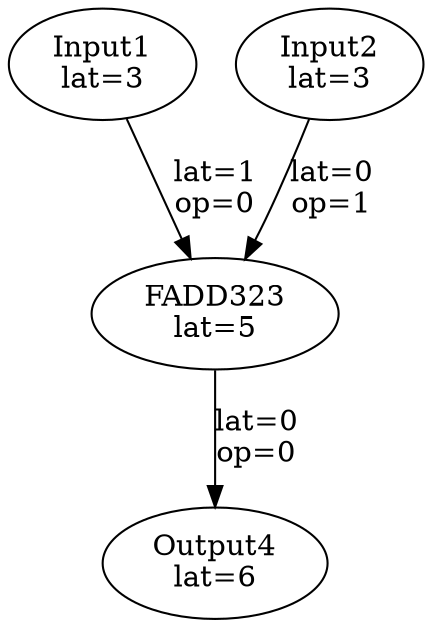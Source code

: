 Digraph G {
"Input1"[label = "\N\nlat=3"];
"Input2"[label = "\N\nlat=3"];
"FADD323"[label = "\N\nlat=5"];
"Input1"->"FADD323"[label = "lat=1\nop=0"];
"Input2"->"FADD323"[label = "lat=0\nop=1"];
"Output4"[label = "\N\nlat=6"];
"FADD323"->"Output4"[label = "lat=0\nop=0"];
}
